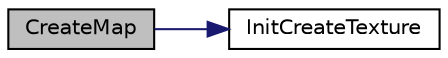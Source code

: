 digraph "CreateMap"
{
 // LATEX_PDF_SIZE
  edge [fontname="Helvetica",fontsize="10",labelfontname="Helvetica",labelfontsize="10"];
  node [fontname="Helvetica",fontsize="10",shape=record];
  rankdir="LR";
  Node0 [label="CreateMap",height=0.2,width=0.4,color="black", fillcolor="grey75", style="filled", fontcolor="black",tooltip="Function used for creating map and drawing it on secren."];
  Node0 -> Node1 [color="midnightblue",fontsize="10",style="solid",fontname="Helvetica"];
  Node1 [label="InitCreateTexture",height=0.2,width=0.4,color="black", fillcolor="white", style="filled",URL="$init_create_8c.html#a096213ed2cc5a753b21f157814a4ed01",tooltip="Creating and initializing of texture. 1 if isnt succesfull, 0 otherwise."];
}
